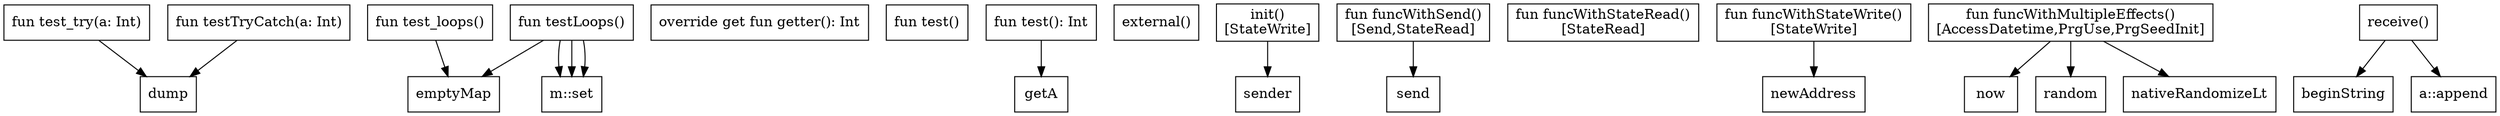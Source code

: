 digraph "CallGraph" {
    node [shape=box];
    node_1 [label="fun test_try(a: Int)"];
    node_2 [label="fun test_loops()"];
    node_3 [label="fun testTryCatch(a: Int)"];
    node_4 [label="fun testLoops()"];
    node_5 [label="override get fun getter(): Int"];
    node_6 [label="fun test()"];
    node_7 [label="fun test(): Int"];
    node_8 [label="external()"];
    node_9 [label="init()
[StateWrite]"];
    node_10 [label="fun funcWithSend()
[Send,StateRead]"];
    node_11 [label="fun funcWithStateRead()
[StateRead]"];
    node_12 [label="fun funcWithStateWrite()
[StateWrite]"];
    node_13 [label="fun funcWithMultipleEffects()
[AccessDatetime,PrgUse,PrgSeedInit]"];
    node_14 [label="receive()"];
    node_15 [label="dump"];
    node_16 [label="emptyMap"];
    node_17 [label="m::set"];
    node_18 [label="getA"];
    node_19 [label="sender"];
    node_20 [label="send"];
    node_21 [label="newAddress"];
    node_22 [label="now"];
    node_23 [label="random"];
    node_24 [label="nativeRandomizeLt"];
    node_25 [label="beginString"];
    node_26 [label="a::append"];
    node_1 -> node_15;
    node_2 -> node_16;
    node_3 -> node_15;
    node_4 -> node_16;
    node_4 -> node_17;
    node_4 -> node_17;
    node_4 -> node_17;
    node_7 -> node_18;
    node_9 -> node_19;
    node_10 -> node_20;
    node_12 -> node_21;
    node_13 -> node_22;
    node_13 -> node_23;
    node_13 -> node_24;
    node_14 -> node_25;
    node_14 -> node_26;
}
